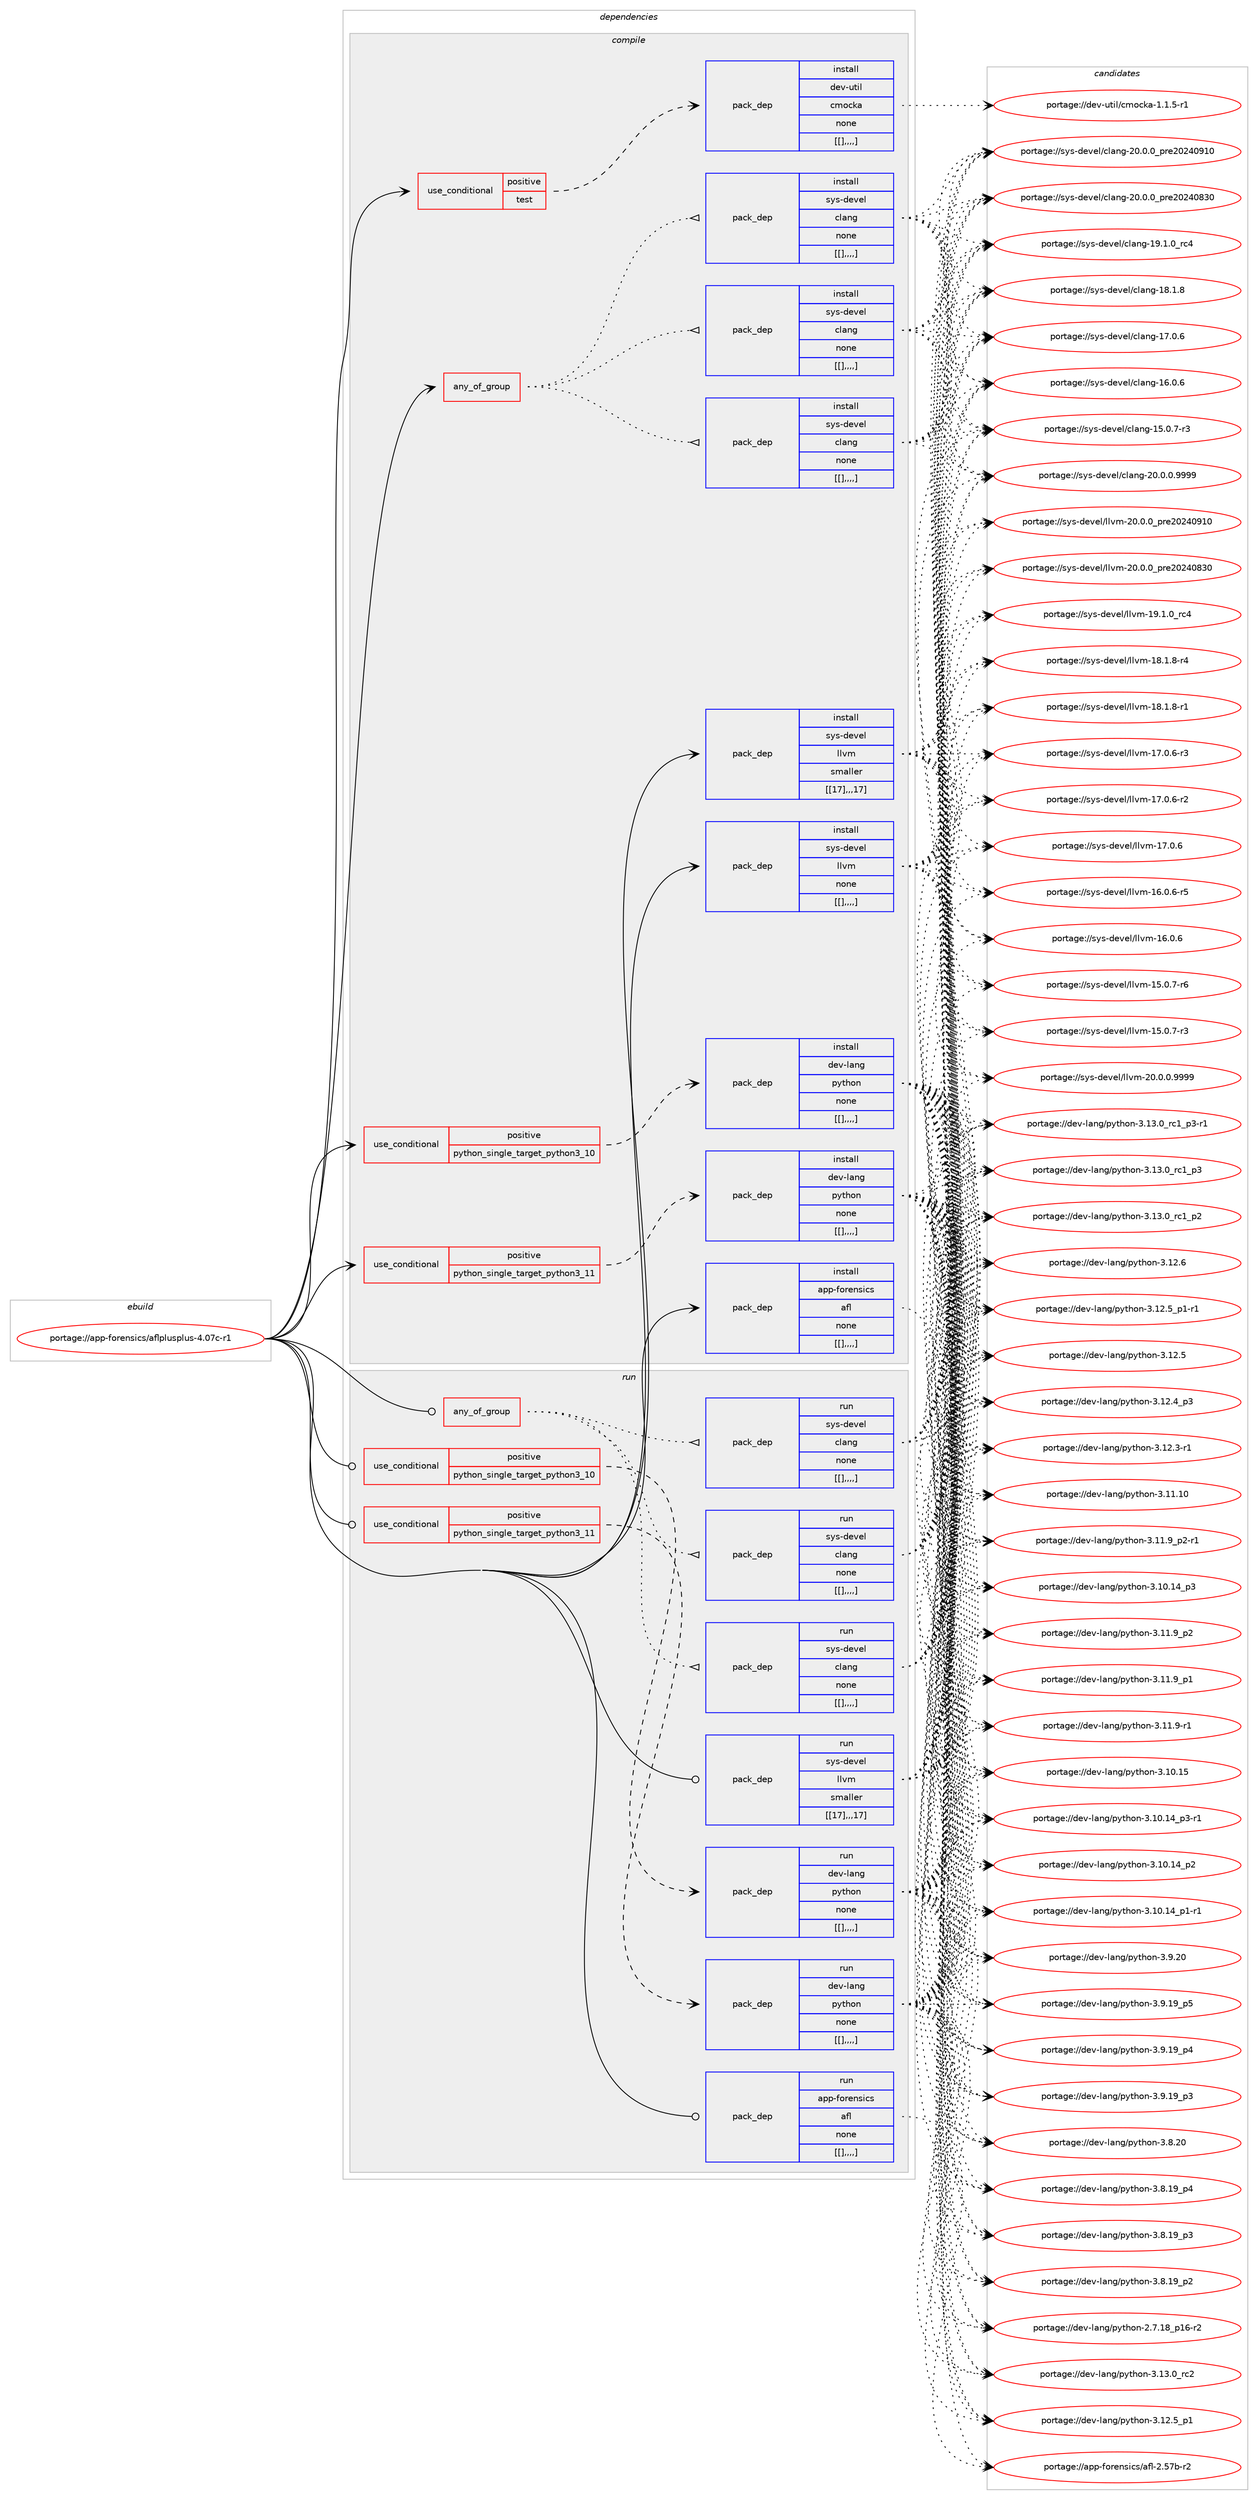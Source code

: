 digraph prolog {

# *************
# Graph options
# *************

newrank=true;
concentrate=true;
compound=true;
graph [rankdir=LR,fontname=Helvetica,fontsize=10,ranksep=1.5];#, ranksep=2.5, nodesep=0.2];
edge  [arrowhead=vee];
node  [fontname=Helvetica,fontsize=10];

# **********
# The ebuild
# **********

subgraph cluster_leftcol {
color=gray;
label=<<i>ebuild</i>>;
id [label="portage://app-forensics/aflplusplus-4.07c-r1", color=red, width=4, href="../app-forensics/aflplusplus-4.07c-r1.svg"];
}

# ****************
# The dependencies
# ****************

subgraph cluster_midcol {
color=gray;
label=<<i>dependencies</i>>;
subgraph cluster_compile {
fillcolor="#eeeeee";
style=filled;
label=<<i>compile</i>>;
subgraph any303 {
dependency36499 [label=<<TABLE BORDER="0" CELLBORDER="1" CELLSPACING="0" CELLPADDING="4"><TR><TD CELLPADDING="10">any_of_group</TD></TR></TABLE>>, shape=none, color=red];subgraph pack25305 {
dependency36500 [label=<<TABLE BORDER="0" CELLBORDER="1" CELLSPACING="0" CELLPADDING="4" WIDTH="220"><TR><TD ROWSPAN="6" CELLPADDING="30">pack_dep</TD></TR><TR><TD WIDTH="110">install</TD></TR><TR><TD>sys-devel</TD></TR><TR><TD>clang</TD></TR><TR><TD>none</TD></TR><TR><TD>[[],,,,]</TD></TR></TABLE>>, shape=none, color=blue];
}
dependency36499:e -> dependency36500:w [weight=20,style="dotted",arrowhead="oinv"];
subgraph pack25306 {
dependency36501 [label=<<TABLE BORDER="0" CELLBORDER="1" CELLSPACING="0" CELLPADDING="4" WIDTH="220"><TR><TD ROWSPAN="6" CELLPADDING="30">pack_dep</TD></TR><TR><TD WIDTH="110">install</TD></TR><TR><TD>sys-devel</TD></TR><TR><TD>clang</TD></TR><TR><TD>none</TD></TR><TR><TD>[[],,,,]</TD></TR></TABLE>>, shape=none, color=blue];
}
dependency36499:e -> dependency36501:w [weight=20,style="dotted",arrowhead="oinv"];
subgraph pack25307 {
dependency36502 [label=<<TABLE BORDER="0" CELLBORDER="1" CELLSPACING="0" CELLPADDING="4" WIDTH="220"><TR><TD ROWSPAN="6" CELLPADDING="30">pack_dep</TD></TR><TR><TD WIDTH="110">install</TD></TR><TR><TD>sys-devel</TD></TR><TR><TD>clang</TD></TR><TR><TD>none</TD></TR><TR><TD>[[],,,,]</TD></TR></TABLE>>, shape=none, color=blue];
}
dependency36499:e -> dependency36502:w [weight=20,style="dotted",arrowhead="oinv"];
}
id:e -> dependency36499:w [weight=20,style="solid",arrowhead="vee"];
subgraph cond10828 {
dependency36503 [label=<<TABLE BORDER="0" CELLBORDER="1" CELLSPACING="0" CELLPADDING="4"><TR><TD ROWSPAN="3" CELLPADDING="10">use_conditional</TD></TR><TR><TD>positive</TD></TR><TR><TD>python_single_target_python3_10</TD></TR></TABLE>>, shape=none, color=red];
subgraph pack25308 {
dependency36504 [label=<<TABLE BORDER="0" CELLBORDER="1" CELLSPACING="0" CELLPADDING="4" WIDTH="220"><TR><TD ROWSPAN="6" CELLPADDING="30">pack_dep</TD></TR><TR><TD WIDTH="110">install</TD></TR><TR><TD>dev-lang</TD></TR><TR><TD>python</TD></TR><TR><TD>none</TD></TR><TR><TD>[[],,,,]</TD></TR></TABLE>>, shape=none, color=blue];
}
dependency36503:e -> dependency36504:w [weight=20,style="dashed",arrowhead="vee"];
}
id:e -> dependency36503:w [weight=20,style="solid",arrowhead="vee"];
subgraph cond10829 {
dependency36505 [label=<<TABLE BORDER="0" CELLBORDER="1" CELLSPACING="0" CELLPADDING="4"><TR><TD ROWSPAN="3" CELLPADDING="10">use_conditional</TD></TR><TR><TD>positive</TD></TR><TR><TD>python_single_target_python3_11</TD></TR></TABLE>>, shape=none, color=red];
subgraph pack25309 {
dependency36506 [label=<<TABLE BORDER="0" CELLBORDER="1" CELLSPACING="0" CELLPADDING="4" WIDTH="220"><TR><TD ROWSPAN="6" CELLPADDING="30">pack_dep</TD></TR><TR><TD WIDTH="110">install</TD></TR><TR><TD>dev-lang</TD></TR><TR><TD>python</TD></TR><TR><TD>none</TD></TR><TR><TD>[[],,,,]</TD></TR></TABLE>>, shape=none, color=blue];
}
dependency36505:e -> dependency36506:w [weight=20,style="dashed",arrowhead="vee"];
}
id:e -> dependency36505:w [weight=20,style="solid",arrowhead="vee"];
subgraph cond10830 {
dependency36507 [label=<<TABLE BORDER="0" CELLBORDER="1" CELLSPACING="0" CELLPADDING="4"><TR><TD ROWSPAN="3" CELLPADDING="10">use_conditional</TD></TR><TR><TD>positive</TD></TR><TR><TD>test</TD></TR></TABLE>>, shape=none, color=red];
subgraph pack25310 {
dependency36508 [label=<<TABLE BORDER="0" CELLBORDER="1" CELLSPACING="0" CELLPADDING="4" WIDTH="220"><TR><TD ROWSPAN="6" CELLPADDING="30">pack_dep</TD></TR><TR><TD WIDTH="110">install</TD></TR><TR><TD>dev-util</TD></TR><TR><TD>cmocka</TD></TR><TR><TD>none</TD></TR><TR><TD>[[],,,,]</TD></TR></TABLE>>, shape=none, color=blue];
}
dependency36507:e -> dependency36508:w [weight=20,style="dashed",arrowhead="vee"];
}
id:e -> dependency36507:w [weight=20,style="solid",arrowhead="vee"];
subgraph pack25311 {
dependency36509 [label=<<TABLE BORDER="0" CELLBORDER="1" CELLSPACING="0" CELLPADDING="4" WIDTH="220"><TR><TD ROWSPAN="6" CELLPADDING="30">pack_dep</TD></TR><TR><TD WIDTH="110">install</TD></TR><TR><TD>sys-devel</TD></TR><TR><TD>llvm</TD></TR><TR><TD>smaller</TD></TR><TR><TD>[[17],,,17]</TD></TR></TABLE>>, shape=none, color=blue];
}
id:e -> dependency36509:w [weight=20,style="solid",arrowhead="vee"];
subgraph pack25312 {
dependency36510 [label=<<TABLE BORDER="0" CELLBORDER="1" CELLSPACING="0" CELLPADDING="4" WIDTH="220"><TR><TD ROWSPAN="6" CELLPADDING="30">pack_dep</TD></TR><TR><TD WIDTH="110">install</TD></TR><TR><TD>sys-devel</TD></TR><TR><TD>llvm</TD></TR><TR><TD>none</TD></TR><TR><TD>[[],,,,]</TD></TR></TABLE>>, shape=none, color=blue];
}
id:e -> dependency36510:w [weight=20,style="solid",arrowhead="vee"];
subgraph pack25313 {
dependency36511 [label=<<TABLE BORDER="0" CELLBORDER="1" CELLSPACING="0" CELLPADDING="4" WIDTH="220"><TR><TD ROWSPAN="6" CELLPADDING="30">pack_dep</TD></TR><TR><TD WIDTH="110">install</TD></TR><TR><TD>app-forensics</TD></TR><TR><TD>afl</TD></TR><TR><TD>none</TD></TR><TR><TD>[[],,,,]</TD></TR></TABLE>>, shape=none, color=blue];
}
id:e -> dependency36511:w [weight=20,style="solid",arrowhead="vee"];
}
subgraph cluster_compileandrun {
fillcolor="#eeeeee";
style=filled;
label=<<i>compile and run</i>>;
}
subgraph cluster_run {
fillcolor="#eeeeee";
style=filled;
label=<<i>run</i>>;
subgraph any304 {
dependency36512 [label=<<TABLE BORDER="0" CELLBORDER="1" CELLSPACING="0" CELLPADDING="4"><TR><TD CELLPADDING="10">any_of_group</TD></TR></TABLE>>, shape=none, color=red];subgraph pack25314 {
dependency36513 [label=<<TABLE BORDER="0" CELLBORDER="1" CELLSPACING="0" CELLPADDING="4" WIDTH="220"><TR><TD ROWSPAN="6" CELLPADDING="30">pack_dep</TD></TR><TR><TD WIDTH="110">run</TD></TR><TR><TD>sys-devel</TD></TR><TR><TD>clang</TD></TR><TR><TD>none</TD></TR><TR><TD>[[],,,,]</TD></TR></TABLE>>, shape=none, color=blue];
}
dependency36512:e -> dependency36513:w [weight=20,style="dotted",arrowhead="oinv"];
subgraph pack25315 {
dependency36514 [label=<<TABLE BORDER="0" CELLBORDER="1" CELLSPACING="0" CELLPADDING="4" WIDTH="220"><TR><TD ROWSPAN="6" CELLPADDING="30">pack_dep</TD></TR><TR><TD WIDTH="110">run</TD></TR><TR><TD>sys-devel</TD></TR><TR><TD>clang</TD></TR><TR><TD>none</TD></TR><TR><TD>[[],,,,]</TD></TR></TABLE>>, shape=none, color=blue];
}
dependency36512:e -> dependency36514:w [weight=20,style="dotted",arrowhead="oinv"];
subgraph pack25316 {
dependency36515 [label=<<TABLE BORDER="0" CELLBORDER="1" CELLSPACING="0" CELLPADDING="4" WIDTH="220"><TR><TD ROWSPAN="6" CELLPADDING="30">pack_dep</TD></TR><TR><TD WIDTH="110">run</TD></TR><TR><TD>sys-devel</TD></TR><TR><TD>clang</TD></TR><TR><TD>none</TD></TR><TR><TD>[[],,,,]</TD></TR></TABLE>>, shape=none, color=blue];
}
dependency36512:e -> dependency36515:w [weight=20,style="dotted",arrowhead="oinv"];
}
id:e -> dependency36512:w [weight=20,style="solid",arrowhead="odot"];
subgraph cond10831 {
dependency36516 [label=<<TABLE BORDER="0" CELLBORDER="1" CELLSPACING="0" CELLPADDING="4"><TR><TD ROWSPAN="3" CELLPADDING="10">use_conditional</TD></TR><TR><TD>positive</TD></TR><TR><TD>python_single_target_python3_10</TD></TR></TABLE>>, shape=none, color=red];
subgraph pack25317 {
dependency36517 [label=<<TABLE BORDER="0" CELLBORDER="1" CELLSPACING="0" CELLPADDING="4" WIDTH="220"><TR><TD ROWSPAN="6" CELLPADDING="30">pack_dep</TD></TR><TR><TD WIDTH="110">run</TD></TR><TR><TD>dev-lang</TD></TR><TR><TD>python</TD></TR><TR><TD>none</TD></TR><TR><TD>[[],,,,]</TD></TR></TABLE>>, shape=none, color=blue];
}
dependency36516:e -> dependency36517:w [weight=20,style="dashed",arrowhead="vee"];
}
id:e -> dependency36516:w [weight=20,style="solid",arrowhead="odot"];
subgraph cond10832 {
dependency36518 [label=<<TABLE BORDER="0" CELLBORDER="1" CELLSPACING="0" CELLPADDING="4"><TR><TD ROWSPAN="3" CELLPADDING="10">use_conditional</TD></TR><TR><TD>positive</TD></TR><TR><TD>python_single_target_python3_11</TD></TR></TABLE>>, shape=none, color=red];
subgraph pack25318 {
dependency36519 [label=<<TABLE BORDER="0" CELLBORDER="1" CELLSPACING="0" CELLPADDING="4" WIDTH="220"><TR><TD ROWSPAN="6" CELLPADDING="30">pack_dep</TD></TR><TR><TD WIDTH="110">run</TD></TR><TR><TD>dev-lang</TD></TR><TR><TD>python</TD></TR><TR><TD>none</TD></TR><TR><TD>[[],,,,]</TD></TR></TABLE>>, shape=none, color=blue];
}
dependency36518:e -> dependency36519:w [weight=20,style="dashed",arrowhead="vee"];
}
id:e -> dependency36518:w [weight=20,style="solid",arrowhead="odot"];
subgraph pack25319 {
dependency36520 [label=<<TABLE BORDER="0" CELLBORDER="1" CELLSPACING="0" CELLPADDING="4" WIDTH="220"><TR><TD ROWSPAN="6" CELLPADDING="30">pack_dep</TD></TR><TR><TD WIDTH="110">run</TD></TR><TR><TD>sys-devel</TD></TR><TR><TD>llvm</TD></TR><TR><TD>smaller</TD></TR><TR><TD>[[17],,,17]</TD></TR></TABLE>>, shape=none, color=blue];
}
id:e -> dependency36520:w [weight=20,style="solid",arrowhead="odot"];
subgraph pack25320 {
dependency36521 [label=<<TABLE BORDER="0" CELLBORDER="1" CELLSPACING="0" CELLPADDING="4" WIDTH="220"><TR><TD ROWSPAN="6" CELLPADDING="30">pack_dep</TD></TR><TR><TD WIDTH="110">run</TD></TR><TR><TD>app-forensics</TD></TR><TR><TD>afl</TD></TR><TR><TD>none</TD></TR><TR><TD>[[],,,,]</TD></TR></TABLE>>, shape=none, color=blue];
}
id:e -> dependency36521:w [weight=20,style="solid",arrowhead="odot"];
}
}

# **************
# The candidates
# **************

subgraph cluster_choices {
rank=same;
color=gray;
label=<<i>candidates</i>>;

subgraph choice25305 {
color=black;
nodesep=1;
choice11512111545100101118101108479910897110103455048464846484657575757 [label="portage://sys-devel/clang-20.0.0.9999", color=red, width=4,href="../sys-devel/clang-20.0.0.9999.svg"];
choice1151211154510010111810110847991089711010345504846484648951121141015048505248574948 [label="portage://sys-devel/clang-20.0.0_pre20240910", color=red, width=4,href="../sys-devel/clang-20.0.0_pre20240910.svg"];
choice1151211154510010111810110847991089711010345504846484648951121141015048505248565148 [label="portage://sys-devel/clang-20.0.0_pre20240830", color=red, width=4,href="../sys-devel/clang-20.0.0_pre20240830.svg"];
choice1151211154510010111810110847991089711010345495746494648951149952 [label="portage://sys-devel/clang-19.1.0_rc4", color=red, width=4,href="../sys-devel/clang-19.1.0_rc4.svg"];
choice1151211154510010111810110847991089711010345495646494656 [label="portage://sys-devel/clang-18.1.8", color=red, width=4,href="../sys-devel/clang-18.1.8.svg"];
choice1151211154510010111810110847991089711010345495546484654 [label="portage://sys-devel/clang-17.0.6", color=red, width=4,href="../sys-devel/clang-17.0.6.svg"];
choice1151211154510010111810110847991089711010345495446484654 [label="portage://sys-devel/clang-16.0.6", color=red, width=4,href="../sys-devel/clang-16.0.6.svg"];
choice11512111545100101118101108479910897110103454953464846554511451 [label="portage://sys-devel/clang-15.0.7-r3", color=red, width=4,href="../sys-devel/clang-15.0.7-r3.svg"];
dependency36500:e -> choice11512111545100101118101108479910897110103455048464846484657575757:w [style=dotted,weight="100"];
dependency36500:e -> choice1151211154510010111810110847991089711010345504846484648951121141015048505248574948:w [style=dotted,weight="100"];
dependency36500:e -> choice1151211154510010111810110847991089711010345504846484648951121141015048505248565148:w [style=dotted,weight="100"];
dependency36500:e -> choice1151211154510010111810110847991089711010345495746494648951149952:w [style=dotted,weight="100"];
dependency36500:e -> choice1151211154510010111810110847991089711010345495646494656:w [style=dotted,weight="100"];
dependency36500:e -> choice1151211154510010111810110847991089711010345495546484654:w [style=dotted,weight="100"];
dependency36500:e -> choice1151211154510010111810110847991089711010345495446484654:w [style=dotted,weight="100"];
dependency36500:e -> choice11512111545100101118101108479910897110103454953464846554511451:w [style=dotted,weight="100"];
}
subgraph choice25306 {
color=black;
nodesep=1;
choice11512111545100101118101108479910897110103455048464846484657575757 [label="portage://sys-devel/clang-20.0.0.9999", color=red, width=4,href="../sys-devel/clang-20.0.0.9999.svg"];
choice1151211154510010111810110847991089711010345504846484648951121141015048505248574948 [label="portage://sys-devel/clang-20.0.0_pre20240910", color=red, width=4,href="../sys-devel/clang-20.0.0_pre20240910.svg"];
choice1151211154510010111810110847991089711010345504846484648951121141015048505248565148 [label="portage://sys-devel/clang-20.0.0_pre20240830", color=red, width=4,href="../sys-devel/clang-20.0.0_pre20240830.svg"];
choice1151211154510010111810110847991089711010345495746494648951149952 [label="portage://sys-devel/clang-19.1.0_rc4", color=red, width=4,href="../sys-devel/clang-19.1.0_rc4.svg"];
choice1151211154510010111810110847991089711010345495646494656 [label="portage://sys-devel/clang-18.1.8", color=red, width=4,href="../sys-devel/clang-18.1.8.svg"];
choice1151211154510010111810110847991089711010345495546484654 [label="portage://sys-devel/clang-17.0.6", color=red, width=4,href="../sys-devel/clang-17.0.6.svg"];
choice1151211154510010111810110847991089711010345495446484654 [label="portage://sys-devel/clang-16.0.6", color=red, width=4,href="../sys-devel/clang-16.0.6.svg"];
choice11512111545100101118101108479910897110103454953464846554511451 [label="portage://sys-devel/clang-15.0.7-r3", color=red, width=4,href="../sys-devel/clang-15.0.7-r3.svg"];
dependency36501:e -> choice11512111545100101118101108479910897110103455048464846484657575757:w [style=dotted,weight="100"];
dependency36501:e -> choice1151211154510010111810110847991089711010345504846484648951121141015048505248574948:w [style=dotted,weight="100"];
dependency36501:e -> choice1151211154510010111810110847991089711010345504846484648951121141015048505248565148:w [style=dotted,weight="100"];
dependency36501:e -> choice1151211154510010111810110847991089711010345495746494648951149952:w [style=dotted,weight="100"];
dependency36501:e -> choice1151211154510010111810110847991089711010345495646494656:w [style=dotted,weight="100"];
dependency36501:e -> choice1151211154510010111810110847991089711010345495546484654:w [style=dotted,weight="100"];
dependency36501:e -> choice1151211154510010111810110847991089711010345495446484654:w [style=dotted,weight="100"];
dependency36501:e -> choice11512111545100101118101108479910897110103454953464846554511451:w [style=dotted,weight="100"];
}
subgraph choice25307 {
color=black;
nodesep=1;
choice11512111545100101118101108479910897110103455048464846484657575757 [label="portage://sys-devel/clang-20.0.0.9999", color=red, width=4,href="../sys-devel/clang-20.0.0.9999.svg"];
choice1151211154510010111810110847991089711010345504846484648951121141015048505248574948 [label="portage://sys-devel/clang-20.0.0_pre20240910", color=red, width=4,href="../sys-devel/clang-20.0.0_pre20240910.svg"];
choice1151211154510010111810110847991089711010345504846484648951121141015048505248565148 [label="portage://sys-devel/clang-20.0.0_pre20240830", color=red, width=4,href="../sys-devel/clang-20.0.0_pre20240830.svg"];
choice1151211154510010111810110847991089711010345495746494648951149952 [label="portage://sys-devel/clang-19.1.0_rc4", color=red, width=4,href="../sys-devel/clang-19.1.0_rc4.svg"];
choice1151211154510010111810110847991089711010345495646494656 [label="portage://sys-devel/clang-18.1.8", color=red, width=4,href="../sys-devel/clang-18.1.8.svg"];
choice1151211154510010111810110847991089711010345495546484654 [label="portage://sys-devel/clang-17.0.6", color=red, width=4,href="../sys-devel/clang-17.0.6.svg"];
choice1151211154510010111810110847991089711010345495446484654 [label="portage://sys-devel/clang-16.0.6", color=red, width=4,href="../sys-devel/clang-16.0.6.svg"];
choice11512111545100101118101108479910897110103454953464846554511451 [label="portage://sys-devel/clang-15.0.7-r3", color=red, width=4,href="../sys-devel/clang-15.0.7-r3.svg"];
dependency36502:e -> choice11512111545100101118101108479910897110103455048464846484657575757:w [style=dotted,weight="100"];
dependency36502:e -> choice1151211154510010111810110847991089711010345504846484648951121141015048505248574948:w [style=dotted,weight="100"];
dependency36502:e -> choice1151211154510010111810110847991089711010345504846484648951121141015048505248565148:w [style=dotted,weight="100"];
dependency36502:e -> choice1151211154510010111810110847991089711010345495746494648951149952:w [style=dotted,weight="100"];
dependency36502:e -> choice1151211154510010111810110847991089711010345495646494656:w [style=dotted,weight="100"];
dependency36502:e -> choice1151211154510010111810110847991089711010345495546484654:w [style=dotted,weight="100"];
dependency36502:e -> choice1151211154510010111810110847991089711010345495446484654:w [style=dotted,weight="100"];
dependency36502:e -> choice11512111545100101118101108479910897110103454953464846554511451:w [style=dotted,weight="100"];
}
subgraph choice25308 {
color=black;
nodesep=1;
choice10010111845108971101034711212111610411111045514649514648951149950 [label="portage://dev-lang/python-3.13.0_rc2", color=red, width=4,href="../dev-lang/python-3.13.0_rc2.svg"];
choice1001011184510897110103471121211161041111104551464951464895114994995112514511449 [label="portage://dev-lang/python-3.13.0_rc1_p3-r1", color=red, width=4,href="../dev-lang/python-3.13.0_rc1_p3-r1.svg"];
choice100101118451089711010347112121116104111110455146495146489511499499511251 [label="portage://dev-lang/python-3.13.0_rc1_p3", color=red, width=4,href="../dev-lang/python-3.13.0_rc1_p3.svg"];
choice100101118451089711010347112121116104111110455146495146489511499499511250 [label="portage://dev-lang/python-3.13.0_rc1_p2", color=red, width=4,href="../dev-lang/python-3.13.0_rc1_p2.svg"];
choice10010111845108971101034711212111610411111045514649504654 [label="portage://dev-lang/python-3.12.6", color=red, width=4,href="../dev-lang/python-3.12.6.svg"];
choice1001011184510897110103471121211161041111104551464950465395112494511449 [label="portage://dev-lang/python-3.12.5_p1-r1", color=red, width=4,href="../dev-lang/python-3.12.5_p1-r1.svg"];
choice100101118451089711010347112121116104111110455146495046539511249 [label="portage://dev-lang/python-3.12.5_p1", color=red, width=4,href="../dev-lang/python-3.12.5_p1.svg"];
choice10010111845108971101034711212111610411111045514649504653 [label="portage://dev-lang/python-3.12.5", color=red, width=4,href="../dev-lang/python-3.12.5.svg"];
choice100101118451089711010347112121116104111110455146495046529511251 [label="portage://dev-lang/python-3.12.4_p3", color=red, width=4,href="../dev-lang/python-3.12.4_p3.svg"];
choice100101118451089711010347112121116104111110455146495046514511449 [label="portage://dev-lang/python-3.12.3-r1", color=red, width=4,href="../dev-lang/python-3.12.3-r1.svg"];
choice1001011184510897110103471121211161041111104551464949464948 [label="portage://dev-lang/python-3.11.10", color=red, width=4,href="../dev-lang/python-3.11.10.svg"];
choice1001011184510897110103471121211161041111104551464949465795112504511449 [label="portage://dev-lang/python-3.11.9_p2-r1", color=red, width=4,href="../dev-lang/python-3.11.9_p2-r1.svg"];
choice100101118451089711010347112121116104111110455146494946579511250 [label="portage://dev-lang/python-3.11.9_p2", color=red, width=4,href="../dev-lang/python-3.11.9_p2.svg"];
choice100101118451089711010347112121116104111110455146494946579511249 [label="portage://dev-lang/python-3.11.9_p1", color=red, width=4,href="../dev-lang/python-3.11.9_p1.svg"];
choice100101118451089711010347112121116104111110455146494946574511449 [label="portage://dev-lang/python-3.11.9-r1", color=red, width=4,href="../dev-lang/python-3.11.9-r1.svg"];
choice1001011184510897110103471121211161041111104551464948464953 [label="portage://dev-lang/python-3.10.15", color=red, width=4,href="../dev-lang/python-3.10.15.svg"];
choice100101118451089711010347112121116104111110455146494846495295112514511449 [label="portage://dev-lang/python-3.10.14_p3-r1", color=red, width=4,href="../dev-lang/python-3.10.14_p3-r1.svg"];
choice10010111845108971101034711212111610411111045514649484649529511251 [label="portage://dev-lang/python-3.10.14_p3", color=red, width=4,href="../dev-lang/python-3.10.14_p3.svg"];
choice10010111845108971101034711212111610411111045514649484649529511250 [label="portage://dev-lang/python-3.10.14_p2", color=red, width=4,href="../dev-lang/python-3.10.14_p2.svg"];
choice100101118451089711010347112121116104111110455146494846495295112494511449 [label="portage://dev-lang/python-3.10.14_p1-r1", color=red, width=4,href="../dev-lang/python-3.10.14_p1-r1.svg"];
choice10010111845108971101034711212111610411111045514657465048 [label="portage://dev-lang/python-3.9.20", color=red, width=4,href="../dev-lang/python-3.9.20.svg"];
choice100101118451089711010347112121116104111110455146574649579511253 [label="portage://dev-lang/python-3.9.19_p5", color=red, width=4,href="../dev-lang/python-3.9.19_p5.svg"];
choice100101118451089711010347112121116104111110455146574649579511252 [label="portage://dev-lang/python-3.9.19_p4", color=red, width=4,href="../dev-lang/python-3.9.19_p4.svg"];
choice100101118451089711010347112121116104111110455146574649579511251 [label="portage://dev-lang/python-3.9.19_p3", color=red, width=4,href="../dev-lang/python-3.9.19_p3.svg"];
choice10010111845108971101034711212111610411111045514656465048 [label="portage://dev-lang/python-3.8.20", color=red, width=4,href="../dev-lang/python-3.8.20.svg"];
choice100101118451089711010347112121116104111110455146564649579511252 [label="portage://dev-lang/python-3.8.19_p4", color=red, width=4,href="../dev-lang/python-3.8.19_p4.svg"];
choice100101118451089711010347112121116104111110455146564649579511251 [label="portage://dev-lang/python-3.8.19_p3", color=red, width=4,href="../dev-lang/python-3.8.19_p3.svg"];
choice100101118451089711010347112121116104111110455146564649579511250 [label="portage://dev-lang/python-3.8.19_p2", color=red, width=4,href="../dev-lang/python-3.8.19_p2.svg"];
choice100101118451089711010347112121116104111110455046554649569511249544511450 [label="portage://dev-lang/python-2.7.18_p16-r2", color=red, width=4,href="../dev-lang/python-2.7.18_p16-r2.svg"];
dependency36504:e -> choice10010111845108971101034711212111610411111045514649514648951149950:w [style=dotted,weight="100"];
dependency36504:e -> choice1001011184510897110103471121211161041111104551464951464895114994995112514511449:w [style=dotted,weight="100"];
dependency36504:e -> choice100101118451089711010347112121116104111110455146495146489511499499511251:w [style=dotted,weight="100"];
dependency36504:e -> choice100101118451089711010347112121116104111110455146495146489511499499511250:w [style=dotted,weight="100"];
dependency36504:e -> choice10010111845108971101034711212111610411111045514649504654:w [style=dotted,weight="100"];
dependency36504:e -> choice1001011184510897110103471121211161041111104551464950465395112494511449:w [style=dotted,weight="100"];
dependency36504:e -> choice100101118451089711010347112121116104111110455146495046539511249:w [style=dotted,weight="100"];
dependency36504:e -> choice10010111845108971101034711212111610411111045514649504653:w [style=dotted,weight="100"];
dependency36504:e -> choice100101118451089711010347112121116104111110455146495046529511251:w [style=dotted,weight="100"];
dependency36504:e -> choice100101118451089711010347112121116104111110455146495046514511449:w [style=dotted,weight="100"];
dependency36504:e -> choice1001011184510897110103471121211161041111104551464949464948:w [style=dotted,weight="100"];
dependency36504:e -> choice1001011184510897110103471121211161041111104551464949465795112504511449:w [style=dotted,weight="100"];
dependency36504:e -> choice100101118451089711010347112121116104111110455146494946579511250:w [style=dotted,weight="100"];
dependency36504:e -> choice100101118451089711010347112121116104111110455146494946579511249:w [style=dotted,weight="100"];
dependency36504:e -> choice100101118451089711010347112121116104111110455146494946574511449:w [style=dotted,weight="100"];
dependency36504:e -> choice1001011184510897110103471121211161041111104551464948464953:w [style=dotted,weight="100"];
dependency36504:e -> choice100101118451089711010347112121116104111110455146494846495295112514511449:w [style=dotted,weight="100"];
dependency36504:e -> choice10010111845108971101034711212111610411111045514649484649529511251:w [style=dotted,weight="100"];
dependency36504:e -> choice10010111845108971101034711212111610411111045514649484649529511250:w [style=dotted,weight="100"];
dependency36504:e -> choice100101118451089711010347112121116104111110455146494846495295112494511449:w [style=dotted,weight="100"];
dependency36504:e -> choice10010111845108971101034711212111610411111045514657465048:w [style=dotted,weight="100"];
dependency36504:e -> choice100101118451089711010347112121116104111110455146574649579511253:w [style=dotted,weight="100"];
dependency36504:e -> choice100101118451089711010347112121116104111110455146574649579511252:w [style=dotted,weight="100"];
dependency36504:e -> choice100101118451089711010347112121116104111110455146574649579511251:w [style=dotted,weight="100"];
dependency36504:e -> choice10010111845108971101034711212111610411111045514656465048:w [style=dotted,weight="100"];
dependency36504:e -> choice100101118451089711010347112121116104111110455146564649579511252:w [style=dotted,weight="100"];
dependency36504:e -> choice100101118451089711010347112121116104111110455146564649579511251:w [style=dotted,weight="100"];
dependency36504:e -> choice100101118451089711010347112121116104111110455146564649579511250:w [style=dotted,weight="100"];
dependency36504:e -> choice100101118451089711010347112121116104111110455046554649569511249544511450:w [style=dotted,weight="100"];
}
subgraph choice25309 {
color=black;
nodesep=1;
choice10010111845108971101034711212111610411111045514649514648951149950 [label="portage://dev-lang/python-3.13.0_rc2", color=red, width=4,href="../dev-lang/python-3.13.0_rc2.svg"];
choice1001011184510897110103471121211161041111104551464951464895114994995112514511449 [label="portage://dev-lang/python-3.13.0_rc1_p3-r1", color=red, width=4,href="../dev-lang/python-3.13.0_rc1_p3-r1.svg"];
choice100101118451089711010347112121116104111110455146495146489511499499511251 [label="portage://dev-lang/python-3.13.0_rc1_p3", color=red, width=4,href="../dev-lang/python-3.13.0_rc1_p3.svg"];
choice100101118451089711010347112121116104111110455146495146489511499499511250 [label="portage://dev-lang/python-3.13.0_rc1_p2", color=red, width=4,href="../dev-lang/python-3.13.0_rc1_p2.svg"];
choice10010111845108971101034711212111610411111045514649504654 [label="portage://dev-lang/python-3.12.6", color=red, width=4,href="../dev-lang/python-3.12.6.svg"];
choice1001011184510897110103471121211161041111104551464950465395112494511449 [label="portage://dev-lang/python-3.12.5_p1-r1", color=red, width=4,href="../dev-lang/python-3.12.5_p1-r1.svg"];
choice100101118451089711010347112121116104111110455146495046539511249 [label="portage://dev-lang/python-3.12.5_p1", color=red, width=4,href="../dev-lang/python-3.12.5_p1.svg"];
choice10010111845108971101034711212111610411111045514649504653 [label="portage://dev-lang/python-3.12.5", color=red, width=4,href="../dev-lang/python-3.12.5.svg"];
choice100101118451089711010347112121116104111110455146495046529511251 [label="portage://dev-lang/python-3.12.4_p3", color=red, width=4,href="../dev-lang/python-3.12.4_p3.svg"];
choice100101118451089711010347112121116104111110455146495046514511449 [label="portage://dev-lang/python-3.12.3-r1", color=red, width=4,href="../dev-lang/python-3.12.3-r1.svg"];
choice1001011184510897110103471121211161041111104551464949464948 [label="portage://dev-lang/python-3.11.10", color=red, width=4,href="../dev-lang/python-3.11.10.svg"];
choice1001011184510897110103471121211161041111104551464949465795112504511449 [label="portage://dev-lang/python-3.11.9_p2-r1", color=red, width=4,href="../dev-lang/python-3.11.9_p2-r1.svg"];
choice100101118451089711010347112121116104111110455146494946579511250 [label="portage://dev-lang/python-3.11.9_p2", color=red, width=4,href="../dev-lang/python-3.11.9_p2.svg"];
choice100101118451089711010347112121116104111110455146494946579511249 [label="portage://dev-lang/python-3.11.9_p1", color=red, width=4,href="../dev-lang/python-3.11.9_p1.svg"];
choice100101118451089711010347112121116104111110455146494946574511449 [label="portage://dev-lang/python-3.11.9-r1", color=red, width=4,href="../dev-lang/python-3.11.9-r1.svg"];
choice1001011184510897110103471121211161041111104551464948464953 [label="portage://dev-lang/python-3.10.15", color=red, width=4,href="../dev-lang/python-3.10.15.svg"];
choice100101118451089711010347112121116104111110455146494846495295112514511449 [label="portage://dev-lang/python-3.10.14_p3-r1", color=red, width=4,href="../dev-lang/python-3.10.14_p3-r1.svg"];
choice10010111845108971101034711212111610411111045514649484649529511251 [label="portage://dev-lang/python-3.10.14_p3", color=red, width=4,href="../dev-lang/python-3.10.14_p3.svg"];
choice10010111845108971101034711212111610411111045514649484649529511250 [label="portage://dev-lang/python-3.10.14_p2", color=red, width=4,href="../dev-lang/python-3.10.14_p2.svg"];
choice100101118451089711010347112121116104111110455146494846495295112494511449 [label="portage://dev-lang/python-3.10.14_p1-r1", color=red, width=4,href="../dev-lang/python-3.10.14_p1-r1.svg"];
choice10010111845108971101034711212111610411111045514657465048 [label="portage://dev-lang/python-3.9.20", color=red, width=4,href="../dev-lang/python-3.9.20.svg"];
choice100101118451089711010347112121116104111110455146574649579511253 [label="portage://dev-lang/python-3.9.19_p5", color=red, width=4,href="../dev-lang/python-3.9.19_p5.svg"];
choice100101118451089711010347112121116104111110455146574649579511252 [label="portage://dev-lang/python-3.9.19_p4", color=red, width=4,href="../dev-lang/python-3.9.19_p4.svg"];
choice100101118451089711010347112121116104111110455146574649579511251 [label="portage://dev-lang/python-3.9.19_p3", color=red, width=4,href="../dev-lang/python-3.9.19_p3.svg"];
choice10010111845108971101034711212111610411111045514656465048 [label="portage://dev-lang/python-3.8.20", color=red, width=4,href="../dev-lang/python-3.8.20.svg"];
choice100101118451089711010347112121116104111110455146564649579511252 [label="portage://dev-lang/python-3.8.19_p4", color=red, width=4,href="../dev-lang/python-3.8.19_p4.svg"];
choice100101118451089711010347112121116104111110455146564649579511251 [label="portage://dev-lang/python-3.8.19_p3", color=red, width=4,href="../dev-lang/python-3.8.19_p3.svg"];
choice100101118451089711010347112121116104111110455146564649579511250 [label="portage://dev-lang/python-3.8.19_p2", color=red, width=4,href="../dev-lang/python-3.8.19_p2.svg"];
choice100101118451089711010347112121116104111110455046554649569511249544511450 [label="portage://dev-lang/python-2.7.18_p16-r2", color=red, width=4,href="../dev-lang/python-2.7.18_p16-r2.svg"];
dependency36506:e -> choice10010111845108971101034711212111610411111045514649514648951149950:w [style=dotted,weight="100"];
dependency36506:e -> choice1001011184510897110103471121211161041111104551464951464895114994995112514511449:w [style=dotted,weight="100"];
dependency36506:e -> choice100101118451089711010347112121116104111110455146495146489511499499511251:w [style=dotted,weight="100"];
dependency36506:e -> choice100101118451089711010347112121116104111110455146495146489511499499511250:w [style=dotted,weight="100"];
dependency36506:e -> choice10010111845108971101034711212111610411111045514649504654:w [style=dotted,weight="100"];
dependency36506:e -> choice1001011184510897110103471121211161041111104551464950465395112494511449:w [style=dotted,weight="100"];
dependency36506:e -> choice100101118451089711010347112121116104111110455146495046539511249:w [style=dotted,weight="100"];
dependency36506:e -> choice10010111845108971101034711212111610411111045514649504653:w [style=dotted,weight="100"];
dependency36506:e -> choice100101118451089711010347112121116104111110455146495046529511251:w [style=dotted,weight="100"];
dependency36506:e -> choice100101118451089711010347112121116104111110455146495046514511449:w [style=dotted,weight="100"];
dependency36506:e -> choice1001011184510897110103471121211161041111104551464949464948:w [style=dotted,weight="100"];
dependency36506:e -> choice1001011184510897110103471121211161041111104551464949465795112504511449:w [style=dotted,weight="100"];
dependency36506:e -> choice100101118451089711010347112121116104111110455146494946579511250:w [style=dotted,weight="100"];
dependency36506:e -> choice100101118451089711010347112121116104111110455146494946579511249:w [style=dotted,weight="100"];
dependency36506:e -> choice100101118451089711010347112121116104111110455146494946574511449:w [style=dotted,weight="100"];
dependency36506:e -> choice1001011184510897110103471121211161041111104551464948464953:w [style=dotted,weight="100"];
dependency36506:e -> choice100101118451089711010347112121116104111110455146494846495295112514511449:w [style=dotted,weight="100"];
dependency36506:e -> choice10010111845108971101034711212111610411111045514649484649529511251:w [style=dotted,weight="100"];
dependency36506:e -> choice10010111845108971101034711212111610411111045514649484649529511250:w [style=dotted,weight="100"];
dependency36506:e -> choice100101118451089711010347112121116104111110455146494846495295112494511449:w [style=dotted,weight="100"];
dependency36506:e -> choice10010111845108971101034711212111610411111045514657465048:w [style=dotted,weight="100"];
dependency36506:e -> choice100101118451089711010347112121116104111110455146574649579511253:w [style=dotted,weight="100"];
dependency36506:e -> choice100101118451089711010347112121116104111110455146574649579511252:w [style=dotted,weight="100"];
dependency36506:e -> choice100101118451089711010347112121116104111110455146574649579511251:w [style=dotted,weight="100"];
dependency36506:e -> choice10010111845108971101034711212111610411111045514656465048:w [style=dotted,weight="100"];
dependency36506:e -> choice100101118451089711010347112121116104111110455146564649579511252:w [style=dotted,weight="100"];
dependency36506:e -> choice100101118451089711010347112121116104111110455146564649579511251:w [style=dotted,weight="100"];
dependency36506:e -> choice100101118451089711010347112121116104111110455146564649579511250:w [style=dotted,weight="100"];
dependency36506:e -> choice100101118451089711010347112121116104111110455046554649569511249544511450:w [style=dotted,weight="100"];
}
subgraph choice25310 {
color=black;
nodesep=1;
choice10010111845117116105108479910911199107974549464946534511449 [label="portage://dev-util/cmocka-1.1.5-r1", color=red, width=4,href="../dev-util/cmocka-1.1.5-r1.svg"];
dependency36508:e -> choice10010111845117116105108479910911199107974549464946534511449:w [style=dotted,weight="100"];
}
subgraph choice25311 {
color=black;
nodesep=1;
choice1151211154510010111810110847108108118109455048464846484657575757 [label="portage://sys-devel/llvm-20.0.0.9999", color=red, width=4,href="../sys-devel/llvm-20.0.0.9999.svg"];
choice115121115451001011181011084710810811810945504846484648951121141015048505248574948 [label="portage://sys-devel/llvm-20.0.0_pre20240910", color=red, width=4,href="../sys-devel/llvm-20.0.0_pre20240910.svg"];
choice115121115451001011181011084710810811810945504846484648951121141015048505248565148 [label="portage://sys-devel/llvm-20.0.0_pre20240830", color=red, width=4,href="../sys-devel/llvm-20.0.0_pre20240830.svg"];
choice115121115451001011181011084710810811810945495746494648951149952 [label="portage://sys-devel/llvm-19.1.0_rc4", color=red, width=4,href="../sys-devel/llvm-19.1.0_rc4.svg"];
choice1151211154510010111810110847108108118109454956464946564511452 [label="portage://sys-devel/llvm-18.1.8-r4", color=red, width=4,href="../sys-devel/llvm-18.1.8-r4.svg"];
choice1151211154510010111810110847108108118109454956464946564511449 [label="portage://sys-devel/llvm-18.1.8-r1", color=red, width=4,href="../sys-devel/llvm-18.1.8-r1.svg"];
choice1151211154510010111810110847108108118109454955464846544511451 [label="portage://sys-devel/llvm-17.0.6-r3", color=red, width=4,href="../sys-devel/llvm-17.0.6-r3.svg"];
choice1151211154510010111810110847108108118109454955464846544511450 [label="portage://sys-devel/llvm-17.0.6-r2", color=red, width=4,href="../sys-devel/llvm-17.0.6-r2.svg"];
choice115121115451001011181011084710810811810945495546484654 [label="portage://sys-devel/llvm-17.0.6", color=red, width=4,href="../sys-devel/llvm-17.0.6.svg"];
choice1151211154510010111810110847108108118109454954464846544511453 [label="portage://sys-devel/llvm-16.0.6-r5", color=red, width=4,href="../sys-devel/llvm-16.0.6-r5.svg"];
choice115121115451001011181011084710810811810945495446484654 [label="portage://sys-devel/llvm-16.0.6", color=red, width=4,href="../sys-devel/llvm-16.0.6.svg"];
choice1151211154510010111810110847108108118109454953464846554511454 [label="portage://sys-devel/llvm-15.0.7-r6", color=red, width=4,href="../sys-devel/llvm-15.0.7-r6.svg"];
choice1151211154510010111810110847108108118109454953464846554511451 [label="portage://sys-devel/llvm-15.0.7-r3", color=red, width=4,href="../sys-devel/llvm-15.0.7-r3.svg"];
dependency36509:e -> choice1151211154510010111810110847108108118109455048464846484657575757:w [style=dotted,weight="100"];
dependency36509:e -> choice115121115451001011181011084710810811810945504846484648951121141015048505248574948:w [style=dotted,weight="100"];
dependency36509:e -> choice115121115451001011181011084710810811810945504846484648951121141015048505248565148:w [style=dotted,weight="100"];
dependency36509:e -> choice115121115451001011181011084710810811810945495746494648951149952:w [style=dotted,weight="100"];
dependency36509:e -> choice1151211154510010111810110847108108118109454956464946564511452:w [style=dotted,weight="100"];
dependency36509:e -> choice1151211154510010111810110847108108118109454956464946564511449:w [style=dotted,weight="100"];
dependency36509:e -> choice1151211154510010111810110847108108118109454955464846544511451:w [style=dotted,weight="100"];
dependency36509:e -> choice1151211154510010111810110847108108118109454955464846544511450:w [style=dotted,weight="100"];
dependency36509:e -> choice115121115451001011181011084710810811810945495546484654:w [style=dotted,weight="100"];
dependency36509:e -> choice1151211154510010111810110847108108118109454954464846544511453:w [style=dotted,weight="100"];
dependency36509:e -> choice115121115451001011181011084710810811810945495446484654:w [style=dotted,weight="100"];
dependency36509:e -> choice1151211154510010111810110847108108118109454953464846554511454:w [style=dotted,weight="100"];
dependency36509:e -> choice1151211154510010111810110847108108118109454953464846554511451:w [style=dotted,weight="100"];
}
subgraph choice25312 {
color=black;
nodesep=1;
choice1151211154510010111810110847108108118109455048464846484657575757 [label="portage://sys-devel/llvm-20.0.0.9999", color=red, width=4,href="../sys-devel/llvm-20.0.0.9999.svg"];
choice115121115451001011181011084710810811810945504846484648951121141015048505248574948 [label="portage://sys-devel/llvm-20.0.0_pre20240910", color=red, width=4,href="../sys-devel/llvm-20.0.0_pre20240910.svg"];
choice115121115451001011181011084710810811810945504846484648951121141015048505248565148 [label="portage://sys-devel/llvm-20.0.0_pre20240830", color=red, width=4,href="../sys-devel/llvm-20.0.0_pre20240830.svg"];
choice115121115451001011181011084710810811810945495746494648951149952 [label="portage://sys-devel/llvm-19.1.0_rc4", color=red, width=4,href="../sys-devel/llvm-19.1.0_rc4.svg"];
choice1151211154510010111810110847108108118109454956464946564511452 [label="portage://sys-devel/llvm-18.1.8-r4", color=red, width=4,href="../sys-devel/llvm-18.1.8-r4.svg"];
choice1151211154510010111810110847108108118109454956464946564511449 [label="portage://sys-devel/llvm-18.1.8-r1", color=red, width=4,href="../sys-devel/llvm-18.1.8-r1.svg"];
choice1151211154510010111810110847108108118109454955464846544511451 [label="portage://sys-devel/llvm-17.0.6-r3", color=red, width=4,href="../sys-devel/llvm-17.0.6-r3.svg"];
choice1151211154510010111810110847108108118109454955464846544511450 [label="portage://sys-devel/llvm-17.0.6-r2", color=red, width=4,href="../sys-devel/llvm-17.0.6-r2.svg"];
choice115121115451001011181011084710810811810945495546484654 [label="portage://sys-devel/llvm-17.0.6", color=red, width=4,href="../sys-devel/llvm-17.0.6.svg"];
choice1151211154510010111810110847108108118109454954464846544511453 [label="portage://sys-devel/llvm-16.0.6-r5", color=red, width=4,href="../sys-devel/llvm-16.0.6-r5.svg"];
choice115121115451001011181011084710810811810945495446484654 [label="portage://sys-devel/llvm-16.0.6", color=red, width=4,href="../sys-devel/llvm-16.0.6.svg"];
choice1151211154510010111810110847108108118109454953464846554511454 [label="portage://sys-devel/llvm-15.0.7-r6", color=red, width=4,href="../sys-devel/llvm-15.0.7-r6.svg"];
choice1151211154510010111810110847108108118109454953464846554511451 [label="portage://sys-devel/llvm-15.0.7-r3", color=red, width=4,href="../sys-devel/llvm-15.0.7-r3.svg"];
dependency36510:e -> choice1151211154510010111810110847108108118109455048464846484657575757:w [style=dotted,weight="100"];
dependency36510:e -> choice115121115451001011181011084710810811810945504846484648951121141015048505248574948:w [style=dotted,weight="100"];
dependency36510:e -> choice115121115451001011181011084710810811810945504846484648951121141015048505248565148:w [style=dotted,weight="100"];
dependency36510:e -> choice115121115451001011181011084710810811810945495746494648951149952:w [style=dotted,weight="100"];
dependency36510:e -> choice1151211154510010111810110847108108118109454956464946564511452:w [style=dotted,weight="100"];
dependency36510:e -> choice1151211154510010111810110847108108118109454956464946564511449:w [style=dotted,weight="100"];
dependency36510:e -> choice1151211154510010111810110847108108118109454955464846544511451:w [style=dotted,weight="100"];
dependency36510:e -> choice1151211154510010111810110847108108118109454955464846544511450:w [style=dotted,weight="100"];
dependency36510:e -> choice115121115451001011181011084710810811810945495546484654:w [style=dotted,weight="100"];
dependency36510:e -> choice1151211154510010111810110847108108118109454954464846544511453:w [style=dotted,weight="100"];
dependency36510:e -> choice115121115451001011181011084710810811810945495446484654:w [style=dotted,weight="100"];
dependency36510:e -> choice1151211154510010111810110847108108118109454953464846554511454:w [style=dotted,weight="100"];
dependency36510:e -> choice1151211154510010111810110847108108118109454953464846554511451:w [style=dotted,weight="100"];
}
subgraph choice25313 {
color=black;
nodesep=1;
choice97112112451021111141011101151059911547971021084550465355984511450 [label="portage://app-forensics/afl-2.57b-r2", color=red, width=4,href="../app-forensics/afl-2.57b-r2.svg"];
dependency36511:e -> choice97112112451021111141011101151059911547971021084550465355984511450:w [style=dotted,weight="100"];
}
subgraph choice25314 {
color=black;
nodesep=1;
choice11512111545100101118101108479910897110103455048464846484657575757 [label="portage://sys-devel/clang-20.0.0.9999", color=red, width=4,href="../sys-devel/clang-20.0.0.9999.svg"];
choice1151211154510010111810110847991089711010345504846484648951121141015048505248574948 [label="portage://sys-devel/clang-20.0.0_pre20240910", color=red, width=4,href="../sys-devel/clang-20.0.0_pre20240910.svg"];
choice1151211154510010111810110847991089711010345504846484648951121141015048505248565148 [label="portage://sys-devel/clang-20.0.0_pre20240830", color=red, width=4,href="../sys-devel/clang-20.0.0_pre20240830.svg"];
choice1151211154510010111810110847991089711010345495746494648951149952 [label="portage://sys-devel/clang-19.1.0_rc4", color=red, width=4,href="../sys-devel/clang-19.1.0_rc4.svg"];
choice1151211154510010111810110847991089711010345495646494656 [label="portage://sys-devel/clang-18.1.8", color=red, width=4,href="../sys-devel/clang-18.1.8.svg"];
choice1151211154510010111810110847991089711010345495546484654 [label="portage://sys-devel/clang-17.0.6", color=red, width=4,href="../sys-devel/clang-17.0.6.svg"];
choice1151211154510010111810110847991089711010345495446484654 [label="portage://sys-devel/clang-16.0.6", color=red, width=4,href="../sys-devel/clang-16.0.6.svg"];
choice11512111545100101118101108479910897110103454953464846554511451 [label="portage://sys-devel/clang-15.0.7-r3", color=red, width=4,href="../sys-devel/clang-15.0.7-r3.svg"];
dependency36513:e -> choice11512111545100101118101108479910897110103455048464846484657575757:w [style=dotted,weight="100"];
dependency36513:e -> choice1151211154510010111810110847991089711010345504846484648951121141015048505248574948:w [style=dotted,weight="100"];
dependency36513:e -> choice1151211154510010111810110847991089711010345504846484648951121141015048505248565148:w [style=dotted,weight="100"];
dependency36513:e -> choice1151211154510010111810110847991089711010345495746494648951149952:w [style=dotted,weight="100"];
dependency36513:e -> choice1151211154510010111810110847991089711010345495646494656:w [style=dotted,weight="100"];
dependency36513:e -> choice1151211154510010111810110847991089711010345495546484654:w [style=dotted,weight="100"];
dependency36513:e -> choice1151211154510010111810110847991089711010345495446484654:w [style=dotted,weight="100"];
dependency36513:e -> choice11512111545100101118101108479910897110103454953464846554511451:w [style=dotted,weight="100"];
}
subgraph choice25315 {
color=black;
nodesep=1;
choice11512111545100101118101108479910897110103455048464846484657575757 [label="portage://sys-devel/clang-20.0.0.9999", color=red, width=4,href="../sys-devel/clang-20.0.0.9999.svg"];
choice1151211154510010111810110847991089711010345504846484648951121141015048505248574948 [label="portage://sys-devel/clang-20.0.0_pre20240910", color=red, width=4,href="../sys-devel/clang-20.0.0_pre20240910.svg"];
choice1151211154510010111810110847991089711010345504846484648951121141015048505248565148 [label="portage://sys-devel/clang-20.0.0_pre20240830", color=red, width=4,href="../sys-devel/clang-20.0.0_pre20240830.svg"];
choice1151211154510010111810110847991089711010345495746494648951149952 [label="portage://sys-devel/clang-19.1.0_rc4", color=red, width=4,href="../sys-devel/clang-19.1.0_rc4.svg"];
choice1151211154510010111810110847991089711010345495646494656 [label="portage://sys-devel/clang-18.1.8", color=red, width=4,href="../sys-devel/clang-18.1.8.svg"];
choice1151211154510010111810110847991089711010345495546484654 [label="portage://sys-devel/clang-17.0.6", color=red, width=4,href="../sys-devel/clang-17.0.6.svg"];
choice1151211154510010111810110847991089711010345495446484654 [label="portage://sys-devel/clang-16.0.6", color=red, width=4,href="../sys-devel/clang-16.0.6.svg"];
choice11512111545100101118101108479910897110103454953464846554511451 [label="portage://sys-devel/clang-15.0.7-r3", color=red, width=4,href="../sys-devel/clang-15.0.7-r3.svg"];
dependency36514:e -> choice11512111545100101118101108479910897110103455048464846484657575757:w [style=dotted,weight="100"];
dependency36514:e -> choice1151211154510010111810110847991089711010345504846484648951121141015048505248574948:w [style=dotted,weight="100"];
dependency36514:e -> choice1151211154510010111810110847991089711010345504846484648951121141015048505248565148:w [style=dotted,weight="100"];
dependency36514:e -> choice1151211154510010111810110847991089711010345495746494648951149952:w [style=dotted,weight="100"];
dependency36514:e -> choice1151211154510010111810110847991089711010345495646494656:w [style=dotted,weight="100"];
dependency36514:e -> choice1151211154510010111810110847991089711010345495546484654:w [style=dotted,weight="100"];
dependency36514:e -> choice1151211154510010111810110847991089711010345495446484654:w [style=dotted,weight="100"];
dependency36514:e -> choice11512111545100101118101108479910897110103454953464846554511451:w [style=dotted,weight="100"];
}
subgraph choice25316 {
color=black;
nodesep=1;
choice11512111545100101118101108479910897110103455048464846484657575757 [label="portage://sys-devel/clang-20.0.0.9999", color=red, width=4,href="../sys-devel/clang-20.0.0.9999.svg"];
choice1151211154510010111810110847991089711010345504846484648951121141015048505248574948 [label="portage://sys-devel/clang-20.0.0_pre20240910", color=red, width=4,href="../sys-devel/clang-20.0.0_pre20240910.svg"];
choice1151211154510010111810110847991089711010345504846484648951121141015048505248565148 [label="portage://sys-devel/clang-20.0.0_pre20240830", color=red, width=4,href="../sys-devel/clang-20.0.0_pre20240830.svg"];
choice1151211154510010111810110847991089711010345495746494648951149952 [label="portage://sys-devel/clang-19.1.0_rc4", color=red, width=4,href="../sys-devel/clang-19.1.0_rc4.svg"];
choice1151211154510010111810110847991089711010345495646494656 [label="portage://sys-devel/clang-18.1.8", color=red, width=4,href="../sys-devel/clang-18.1.8.svg"];
choice1151211154510010111810110847991089711010345495546484654 [label="portage://sys-devel/clang-17.0.6", color=red, width=4,href="../sys-devel/clang-17.0.6.svg"];
choice1151211154510010111810110847991089711010345495446484654 [label="portage://sys-devel/clang-16.0.6", color=red, width=4,href="../sys-devel/clang-16.0.6.svg"];
choice11512111545100101118101108479910897110103454953464846554511451 [label="portage://sys-devel/clang-15.0.7-r3", color=red, width=4,href="../sys-devel/clang-15.0.7-r3.svg"];
dependency36515:e -> choice11512111545100101118101108479910897110103455048464846484657575757:w [style=dotted,weight="100"];
dependency36515:e -> choice1151211154510010111810110847991089711010345504846484648951121141015048505248574948:w [style=dotted,weight="100"];
dependency36515:e -> choice1151211154510010111810110847991089711010345504846484648951121141015048505248565148:w [style=dotted,weight="100"];
dependency36515:e -> choice1151211154510010111810110847991089711010345495746494648951149952:w [style=dotted,weight="100"];
dependency36515:e -> choice1151211154510010111810110847991089711010345495646494656:w [style=dotted,weight="100"];
dependency36515:e -> choice1151211154510010111810110847991089711010345495546484654:w [style=dotted,weight="100"];
dependency36515:e -> choice1151211154510010111810110847991089711010345495446484654:w [style=dotted,weight="100"];
dependency36515:e -> choice11512111545100101118101108479910897110103454953464846554511451:w [style=dotted,weight="100"];
}
subgraph choice25317 {
color=black;
nodesep=1;
choice10010111845108971101034711212111610411111045514649514648951149950 [label="portage://dev-lang/python-3.13.0_rc2", color=red, width=4,href="../dev-lang/python-3.13.0_rc2.svg"];
choice1001011184510897110103471121211161041111104551464951464895114994995112514511449 [label="portage://dev-lang/python-3.13.0_rc1_p3-r1", color=red, width=4,href="../dev-lang/python-3.13.0_rc1_p3-r1.svg"];
choice100101118451089711010347112121116104111110455146495146489511499499511251 [label="portage://dev-lang/python-3.13.0_rc1_p3", color=red, width=4,href="../dev-lang/python-3.13.0_rc1_p3.svg"];
choice100101118451089711010347112121116104111110455146495146489511499499511250 [label="portage://dev-lang/python-3.13.0_rc1_p2", color=red, width=4,href="../dev-lang/python-3.13.0_rc1_p2.svg"];
choice10010111845108971101034711212111610411111045514649504654 [label="portage://dev-lang/python-3.12.6", color=red, width=4,href="../dev-lang/python-3.12.6.svg"];
choice1001011184510897110103471121211161041111104551464950465395112494511449 [label="portage://dev-lang/python-3.12.5_p1-r1", color=red, width=4,href="../dev-lang/python-3.12.5_p1-r1.svg"];
choice100101118451089711010347112121116104111110455146495046539511249 [label="portage://dev-lang/python-3.12.5_p1", color=red, width=4,href="../dev-lang/python-3.12.5_p1.svg"];
choice10010111845108971101034711212111610411111045514649504653 [label="portage://dev-lang/python-3.12.5", color=red, width=4,href="../dev-lang/python-3.12.5.svg"];
choice100101118451089711010347112121116104111110455146495046529511251 [label="portage://dev-lang/python-3.12.4_p3", color=red, width=4,href="../dev-lang/python-3.12.4_p3.svg"];
choice100101118451089711010347112121116104111110455146495046514511449 [label="portage://dev-lang/python-3.12.3-r1", color=red, width=4,href="../dev-lang/python-3.12.3-r1.svg"];
choice1001011184510897110103471121211161041111104551464949464948 [label="portage://dev-lang/python-3.11.10", color=red, width=4,href="../dev-lang/python-3.11.10.svg"];
choice1001011184510897110103471121211161041111104551464949465795112504511449 [label="portage://dev-lang/python-3.11.9_p2-r1", color=red, width=4,href="../dev-lang/python-3.11.9_p2-r1.svg"];
choice100101118451089711010347112121116104111110455146494946579511250 [label="portage://dev-lang/python-3.11.9_p2", color=red, width=4,href="../dev-lang/python-3.11.9_p2.svg"];
choice100101118451089711010347112121116104111110455146494946579511249 [label="portage://dev-lang/python-3.11.9_p1", color=red, width=4,href="../dev-lang/python-3.11.9_p1.svg"];
choice100101118451089711010347112121116104111110455146494946574511449 [label="portage://dev-lang/python-3.11.9-r1", color=red, width=4,href="../dev-lang/python-3.11.9-r1.svg"];
choice1001011184510897110103471121211161041111104551464948464953 [label="portage://dev-lang/python-3.10.15", color=red, width=4,href="../dev-lang/python-3.10.15.svg"];
choice100101118451089711010347112121116104111110455146494846495295112514511449 [label="portage://dev-lang/python-3.10.14_p3-r1", color=red, width=4,href="../dev-lang/python-3.10.14_p3-r1.svg"];
choice10010111845108971101034711212111610411111045514649484649529511251 [label="portage://dev-lang/python-3.10.14_p3", color=red, width=4,href="../dev-lang/python-3.10.14_p3.svg"];
choice10010111845108971101034711212111610411111045514649484649529511250 [label="portage://dev-lang/python-3.10.14_p2", color=red, width=4,href="../dev-lang/python-3.10.14_p2.svg"];
choice100101118451089711010347112121116104111110455146494846495295112494511449 [label="portage://dev-lang/python-3.10.14_p1-r1", color=red, width=4,href="../dev-lang/python-3.10.14_p1-r1.svg"];
choice10010111845108971101034711212111610411111045514657465048 [label="portage://dev-lang/python-3.9.20", color=red, width=4,href="../dev-lang/python-3.9.20.svg"];
choice100101118451089711010347112121116104111110455146574649579511253 [label="portage://dev-lang/python-3.9.19_p5", color=red, width=4,href="../dev-lang/python-3.9.19_p5.svg"];
choice100101118451089711010347112121116104111110455146574649579511252 [label="portage://dev-lang/python-3.9.19_p4", color=red, width=4,href="../dev-lang/python-3.9.19_p4.svg"];
choice100101118451089711010347112121116104111110455146574649579511251 [label="portage://dev-lang/python-3.9.19_p3", color=red, width=4,href="../dev-lang/python-3.9.19_p3.svg"];
choice10010111845108971101034711212111610411111045514656465048 [label="portage://dev-lang/python-3.8.20", color=red, width=4,href="../dev-lang/python-3.8.20.svg"];
choice100101118451089711010347112121116104111110455146564649579511252 [label="portage://dev-lang/python-3.8.19_p4", color=red, width=4,href="../dev-lang/python-3.8.19_p4.svg"];
choice100101118451089711010347112121116104111110455146564649579511251 [label="portage://dev-lang/python-3.8.19_p3", color=red, width=4,href="../dev-lang/python-3.8.19_p3.svg"];
choice100101118451089711010347112121116104111110455146564649579511250 [label="portage://dev-lang/python-3.8.19_p2", color=red, width=4,href="../dev-lang/python-3.8.19_p2.svg"];
choice100101118451089711010347112121116104111110455046554649569511249544511450 [label="portage://dev-lang/python-2.7.18_p16-r2", color=red, width=4,href="../dev-lang/python-2.7.18_p16-r2.svg"];
dependency36517:e -> choice10010111845108971101034711212111610411111045514649514648951149950:w [style=dotted,weight="100"];
dependency36517:e -> choice1001011184510897110103471121211161041111104551464951464895114994995112514511449:w [style=dotted,weight="100"];
dependency36517:e -> choice100101118451089711010347112121116104111110455146495146489511499499511251:w [style=dotted,weight="100"];
dependency36517:e -> choice100101118451089711010347112121116104111110455146495146489511499499511250:w [style=dotted,weight="100"];
dependency36517:e -> choice10010111845108971101034711212111610411111045514649504654:w [style=dotted,weight="100"];
dependency36517:e -> choice1001011184510897110103471121211161041111104551464950465395112494511449:w [style=dotted,weight="100"];
dependency36517:e -> choice100101118451089711010347112121116104111110455146495046539511249:w [style=dotted,weight="100"];
dependency36517:e -> choice10010111845108971101034711212111610411111045514649504653:w [style=dotted,weight="100"];
dependency36517:e -> choice100101118451089711010347112121116104111110455146495046529511251:w [style=dotted,weight="100"];
dependency36517:e -> choice100101118451089711010347112121116104111110455146495046514511449:w [style=dotted,weight="100"];
dependency36517:e -> choice1001011184510897110103471121211161041111104551464949464948:w [style=dotted,weight="100"];
dependency36517:e -> choice1001011184510897110103471121211161041111104551464949465795112504511449:w [style=dotted,weight="100"];
dependency36517:e -> choice100101118451089711010347112121116104111110455146494946579511250:w [style=dotted,weight="100"];
dependency36517:e -> choice100101118451089711010347112121116104111110455146494946579511249:w [style=dotted,weight="100"];
dependency36517:e -> choice100101118451089711010347112121116104111110455146494946574511449:w [style=dotted,weight="100"];
dependency36517:e -> choice1001011184510897110103471121211161041111104551464948464953:w [style=dotted,weight="100"];
dependency36517:e -> choice100101118451089711010347112121116104111110455146494846495295112514511449:w [style=dotted,weight="100"];
dependency36517:e -> choice10010111845108971101034711212111610411111045514649484649529511251:w [style=dotted,weight="100"];
dependency36517:e -> choice10010111845108971101034711212111610411111045514649484649529511250:w [style=dotted,weight="100"];
dependency36517:e -> choice100101118451089711010347112121116104111110455146494846495295112494511449:w [style=dotted,weight="100"];
dependency36517:e -> choice10010111845108971101034711212111610411111045514657465048:w [style=dotted,weight="100"];
dependency36517:e -> choice100101118451089711010347112121116104111110455146574649579511253:w [style=dotted,weight="100"];
dependency36517:e -> choice100101118451089711010347112121116104111110455146574649579511252:w [style=dotted,weight="100"];
dependency36517:e -> choice100101118451089711010347112121116104111110455146574649579511251:w [style=dotted,weight="100"];
dependency36517:e -> choice10010111845108971101034711212111610411111045514656465048:w [style=dotted,weight="100"];
dependency36517:e -> choice100101118451089711010347112121116104111110455146564649579511252:w [style=dotted,weight="100"];
dependency36517:e -> choice100101118451089711010347112121116104111110455146564649579511251:w [style=dotted,weight="100"];
dependency36517:e -> choice100101118451089711010347112121116104111110455146564649579511250:w [style=dotted,weight="100"];
dependency36517:e -> choice100101118451089711010347112121116104111110455046554649569511249544511450:w [style=dotted,weight="100"];
}
subgraph choice25318 {
color=black;
nodesep=1;
choice10010111845108971101034711212111610411111045514649514648951149950 [label="portage://dev-lang/python-3.13.0_rc2", color=red, width=4,href="../dev-lang/python-3.13.0_rc2.svg"];
choice1001011184510897110103471121211161041111104551464951464895114994995112514511449 [label="portage://dev-lang/python-3.13.0_rc1_p3-r1", color=red, width=4,href="../dev-lang/python-3.13.0_rc1_p3-r1.svg"];
choice100101118451089711010347112121116104111110455146495146489511499499511251 [label="portage://dev-lang/python-3.13.0_rc1_p3", color=red, width=4,href="../dev-lang/python-3.13.0_rc1_p3.svg"];
choice100101118451089711010347112121116104111110455146495146489511499499511250 [label="portage://dev-lang/python-3.13.0_rc1_p2", color=red, width=4,href="../dev-lang/python-3.13.0_rc1_p2.svg"];
choice10010111845108971101034711212111610411111045514649504654 [label="portage://dev-lang/python-3.12.6", color=red, width=4,href="../dev-lang/python-3.12.6.svg"];
choice1001011184510897110103471121211161041111104551464950465395112494511449 [label="portage://dev-lang/python-3.12.5_p1-r1", color=red, width=4,href="../dev-lang/python-3.12.5_p1-r1.svg"];
choice100101118451089711010347112121116104111110455146495046539511249 [label="portage://dev-lang/python-3.12.5_p1", color=red, width=4,href="../dev-lang/python-3.12.5_p1.svg"];
choice10010111845108971101034711212111610411111045514649504653 [label="portage://dev-lang/python-3.12.5", color=red, width=4,href="../dev-lang/python-3.12.5.svg"];
choice100101118451089711010347112121116104111110455146495046529511251 [label="portage://dev-lang/python-3.12.4_p3", color=red, width=4,href="../dev-lang/python-3.12.4_p3.svg"];
choice100101118451089711010347112121116104111110455146495046514511449 [label="portage://dev-lang/python-3.12.3-r1", color=red, width=4,href="../dev-lang/python-3.12.3-r1.svg"];
choice1001011184510897110103471121211161041111104551464949464948 [label="portage://dev-lang/python-3.11.10", color=red, width=4,href="../dev-lang/python-3.11.10.svg"];
choice1001011184510897110103471121211161041111104551464949465795112504511449 [label="portage://dev-lang/python-3.11.9_p2-r1", color=red, width=4,href="../dev-lang/python-3.11.9_p2-r1.svg"];
choice100101118451089711010347112121116104111110455146494946579511250 [label="portage://dev-lang/python-3.11.9_p2", color=red, width=4,href="../dev-lang/python-3.11.9_p2.svg"];
choice100101118451089711010347112121116104111110455146494946579511249 [label="portage://dev-lang/python-3.11.9_p1", color=red, width=4,href="../dev-lang/python-3.11.9_p1.svg"];
choice100101118451089711010347112121116104111110455146494946574511449 [label="portage://dev-lang/python-3.11.9-r1", color=red, width=4,href="../dev-lang/python-3.11.9-r1.svg"];
choice1001011184510897110103471121211161041111104551464948464953 [label="portage://dev-lang/python-3.10.15", color=red, width=4,href="../dev-lang/python-3.10.15.svg"];
choice100101118451089711010347112121116104111110455146494846495295112514511449 [label="portage://dev-lang/python-3.10.14_p3-r1", color=red, width=4,href="../dev-lang/python-3.10.14_p3-r1.svg"];
choice10010111845108971101034711212111610411111045514649484649529511251 [label="portage://dev-lang/python-3.10.14_p3", color=red, width=4,href="../dev-lang/python-3.10.14_p3.svg"];
choice10010111845108971101034711212111610411111045514649484649529511250 [label="portage://dev-lang/python-3.10.14_p2", color=red, width=4,href="../dev-lang/python-3.10.14_p2.svg"];
choice100101118451089711010347112121116104111110455146494846495295112494511449 [label="portage://dev-lang/python-3.10.14_p1-r1", color=red, width=4,href="../dev-lang/python-3.10.14_p1-r1.svg"];
choice10010111845108971101034711212111610411111045514657465048 [label="portage://dev-lang/python-3.9.20", color=red, width=4,href="../dev-lang/python-3.9.20.svg"];
choice100101118451089711010347112121116104111110455146574649579511253 [label="portage://dev-lang/python-3.9.19_p5", color=red, width=4,href="../dev-lang/python-3.9.19_p5.svg"];
choice100101118451089711010347112121116104111110455146574649579511252 [label="portage://dev-lang/python-3.9.19_p4", color=red, width=4,href="../dev-lang/python-3.9.19_p4.svg"];
choice100101118451089711010347112121116104111110455146574649579511251 [label="portage://dev-lang/python-3.9.19_p3", color=red, width=4,href="../dev-lang/python-3.9.19_p3.svg"];
choice10010111845108971101034711212111610411111045514656465048 [label="portage://dev-lang/python-3.8.20", color=red, width=4,href="../dev-lang/python-3.8.20.svg"];
choice100101118451089711010347112121116104111110455146564649579511252 [label="portage://dev-lang/python-3.8.19_p4", color=red, width=4,href="../dev-lang/python-3.8.19_p4.svg"];
choice100101118451089711010347112121116104111110455146564649579511251 [label="portage://dev-lang/python-3.8.19_p3", color=red, width=4,href="../dev-lang/python-3.8.19_p3.svg"];
choice100101118451089711010347112121116104111110455146564649579511250 [label="portage://dev-lang/python-3.8.19_p2", color=red, width=4,href="../dev-lang/python-3.8.19_p2.svg"];
choice100101118451089711010347112121116104111110455046554649569511249544511450 [label="portage://dev-lang/python-2.7.18_p16-r2", color=red, width=4,href="../dev-lang/python-2.7.18_p16-r2.svg"];
dependency36519:e -> choice10010111845108971101034711212111610411111045514649514648951149950:w [style=dotted,weight="100"];
dependency36519:e -> choice1001011184510897110103471121211161041111104551464951464895114994995112514511449:w [style=dotted,weight="100"];
dependency36519:e -> choice100101118451089711010347112121116104111110455146495146489511499499511251:w [style=dotted,weight="100"];
dependency36519:e -> choice100101118451089711010347112121116104111110455146495146489511499499511250:w [style=dotted,weight="100"];
dependency36519:e -> choice10010111845108971101034711212111610411111045514649504654:w [style=dotted,weight="100"];
dependency36519:e -> choice1001011184510897110103471121211161041111104551464950465395112494511449:w [style=dotted,weight="100"];
dependency36519:e -> choice100101118451089711010347112121116104111110455146495046539511249:w [style=dotted,weight="100"];
dependency36519:e -> choice10010111845108971101034711212111610411111045514649504653:w [style=dotted,weight="100"];
dependency36519:e -> choice100101118451089711010347112121116104111110455146495046529511251:w [style=dotted,weight="100"];
dependency36519:e -> choice100101118451089711010347112121116104111110455146495046514511449:w [style=dotted,weight="100"];
dependency36519:e -> choice1001011184510897110103471121211161041111104551464949464948:w [style=dotted,weight="100"];
dependency36519:e -> choice1001011184510897110103471121211161041111104551464949465795112504511449:w [style=dotted,weight="100"];
dependency36519:e -> choice100101118451089711010347112121116104111110455146494946579511250:w [style=dotted,weight="100"];
dependency36519:e -> choice100101118451089711010347112121116104111110455146494946579511249:w [style=dotted,weight="100"];
dependency36519:e -> choice100101118451089711010347112121116104111110455146494946574511449:w [style=dotted,weight="100"];
dependency36519:e -> choice1001011184510897110103471121211161041111104551464948464953:w [style=dotted,weight="100"];
dependency36519:e -> choice100101118451089711010347112121116104111110455146494846495295112514511449:w [style=dotted,weight="100"];
dependency36519:e -> choice10010111845108971101034711212111610411111045514649484649529511251:w [style=dotted,weight="100"];
dependency36519:e -> choice10010111845108971101034711212111610411111045514649484649529511250:w [style=dotted,weight="100"];
dependency36519:e -> choice100101118451089711010347112121116104111110455146494846495295112494511449:w [style=dotted,weight="100"];
dependency36519:e -> choice10010111845108971101034711212111610411111045514657465048:w [style=dotted,weight="100"];
dependency36519:e -> choice100101118451089711010347112121116104111110455146574649579511253:w [style=dotted,weight="100"];
dependency36519:e -> choice100101118451089711010347112121116104111110455146574649579511252:w [style=dotted,weight="100"];
dependency36519:e -> choice100101118451089711010347112121116104111110455146574649579511251:w [style=dotted,weight="100"];
dependency36519:e -> choice10010111845108971101034711212111610411111045514656465048:w [style=dotted,weight="100"];
dependency36519:e -> choice100101118451089711010347112121116104111110455146564649579511252:w [style=dotted,weight="100"];
dependency36519:e -> choice100101118451089711010347112121116104111110455146564649579511251:w [style=dotted,weight="100"];
dependency36519:e -> choice100101118451089711010347112121116104111110455146564649579511250:w [style=dotted,weight="100"];
dependency36519:e -> choice100101118451089711010347112121116104111110455046554649569511249544511450:w [style=dotted,weight="100"];
}
subgraph choice25319 {
color=black;
nodesep=1;
choice1151211154510010111810110847108108118109455048464846484657575757 [label="portage://sys-devel/llvm-20.0.0.9999", color=red, width=4,href="../sys-devel/llvm-20.0.0.9999.svg"];
choice115121115451001011181011084710810811810945504846484648951121141015048505248574948 [label="portage://sys-devel/llvm-20.0.0_pre20240910", color=red, width=4,href="../sys-devel/llvm-20.0.0_pre20240910.svg"];
choice115121115451001011181011084710810811810945504846484648951121141015048505248565148 [label="portage://sys-devel/llvm-20.0.0_pre20240830", color=red, width=4,href="../sys-devel/llvm-20.0.0_pre20240830.svg"];
choice115121115451001011181011084710810811810945495746494648951149952 [label="portage://sys-devel/llvm-19.1.0_rc4", color=red, width=4,href="../sys-devel/llvm-19.1.0_rc4.svg"];
choice1151211154510010111810110847108108118109454956464946564511452 [label="portage://sys-devel/llvm-18.1.8-r4", color=red, width=4,href="../sys-devel/llvm-18.1.8-r4.svg"];
choice1151211154510010111810110847108108118109454956464946564511449 [label="portage://sys-devel/llvm-18.1.8-r1", color=red, width=4,href="../sys-devel/llvm-18.1.8-r1.svg"];
choice1151211154510010111810110847108108118109454955464846544511451 [label="portage://sys-devel/llvm-17.0.6-r3", color=red, width=4,href="../sys-devel/llvm-17.0.6-r3.svg"];
choice1151211154510010111810110847108108118109454955464846544511450 [label="portage://sys-devel/llvm-17.0.6-r2", color=red, width=4,href="../sys-devel/llvm-17.0.6-r2.svg"];
choice115121115451001011181011084710810811810945495546484654 [label="portage://sys-devel/llvm-17.0.6", color=red, width=4,href="../sys-devel/llvm-17.0.6.svg"];
choice1151211154510010111810110847108108118109454954464846544511453 [label="portage://sys-devel/llvm-16.0.6-r5", color=red, width=4,href="../sys-devel/llvm-16.0.6-r5.svg"];
choice115121115451001011181011084710810811810945495446484654 [label="portage://sys-devel/llvm-16.0.6", color=red, width=4,href="../sys-devel/llvm-16.0.6.svg"];
choice1151211154510010111810110847108108118109454953464846554511454 [label="portage://sys-devel/llvm-15.0.7-r6", color=red, width=4,href="../sys-devel/llvm-15.0.7-r6.svg"];
choice1151211154510010111810110847108108118109454953464846554511451 [label="portage://sys-devel/llvm-15.0.7-r3", color=red, width=4,href="../sys-devel/llvm-15.0.7-r3.svg"];
dependency36520:e -> choice1151211154510010111810110847108108118109455048464846484657575757:w [style=dotted,weight="100"];
dependency36520:e -> choice115121115451001011181011084710810811810945504846484648951121141015048505248574948:w [style=dotted,weight="100"];
dependency36520:e -> choice115121115451001011181011084710810811810945504846484648951121141015048505248565148:w [style=dotted,weight="100"];
dependency36520:e -> choice115121115451001011181011084710810811810945495746494648951149952:w [style=dotted,weight="100"];
dependency36520:e -> choice1151211154510010111810110847108108118109454956464946564511452:w [style=dotted,weight="100"];
dependency36520:e -> choice1151211154510010111810110847108108118109454956464946564511449:w [style=dotted,weight="100"];
dependency36520:e -> choice1151211154510010111810110847108108118109454955464846544511451:w [style=dotted,weight="100"];
dependency36520:e -> choice1151211154510010111810110847108108118109454955464846544511450:w [style=dotted,weight="100"];
dependency36520:e -> choice115121115451001011181011084710810811810945495546484654:w [style=dotted,weight="100"];
dependency36520:e -> choice1151211154510010111810110847108108118109454954464846544511453:w [style=dotted,weight="100"];
dependency36520:e -> choice115121115451001011181011084710810811810945495446484654:w [style=dotted,weight="100"];
dependency36520:e -> choice1151211154510010111810110847108108118109454953464846554511454:w [style=dotted,weight="100"];
dependency36520:e -> choice1151211154510010111810110847108108118109454953464846554511451:w [style=dotted,weight="100"];
}
subgraph choice25320 {
color=black;
nodesep=1;
choice97112112451021111141011101151059911547971021084550465355984511450 [label="portage://app-forensics/afl-2.57b-r2", color=red, width=4,href="../app-forensics/afl-2.57b-r2.svg"];
dependency36521:e -> choice97112112451021111141011101151059911547971021084550465355984511450:w [style=dotted,weight="100"];
}
}

}
